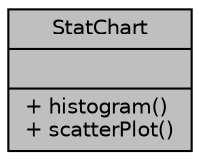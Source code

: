 digraph "StatChart"
{
  edge [fontname="Helvetica",fontsize="10",labelfontname="Helvetica",labelfontsize="10"];
  node [fontname="Helvetica",fontsize="10",shape=record];
  Node1 [label="{StatChart\n||+ histogram()\l+ scatterPlot()\l}",height=0.2,width=0.4,color="black", fillcolor="grey75", style="filled", fontcolor="black"];
}
